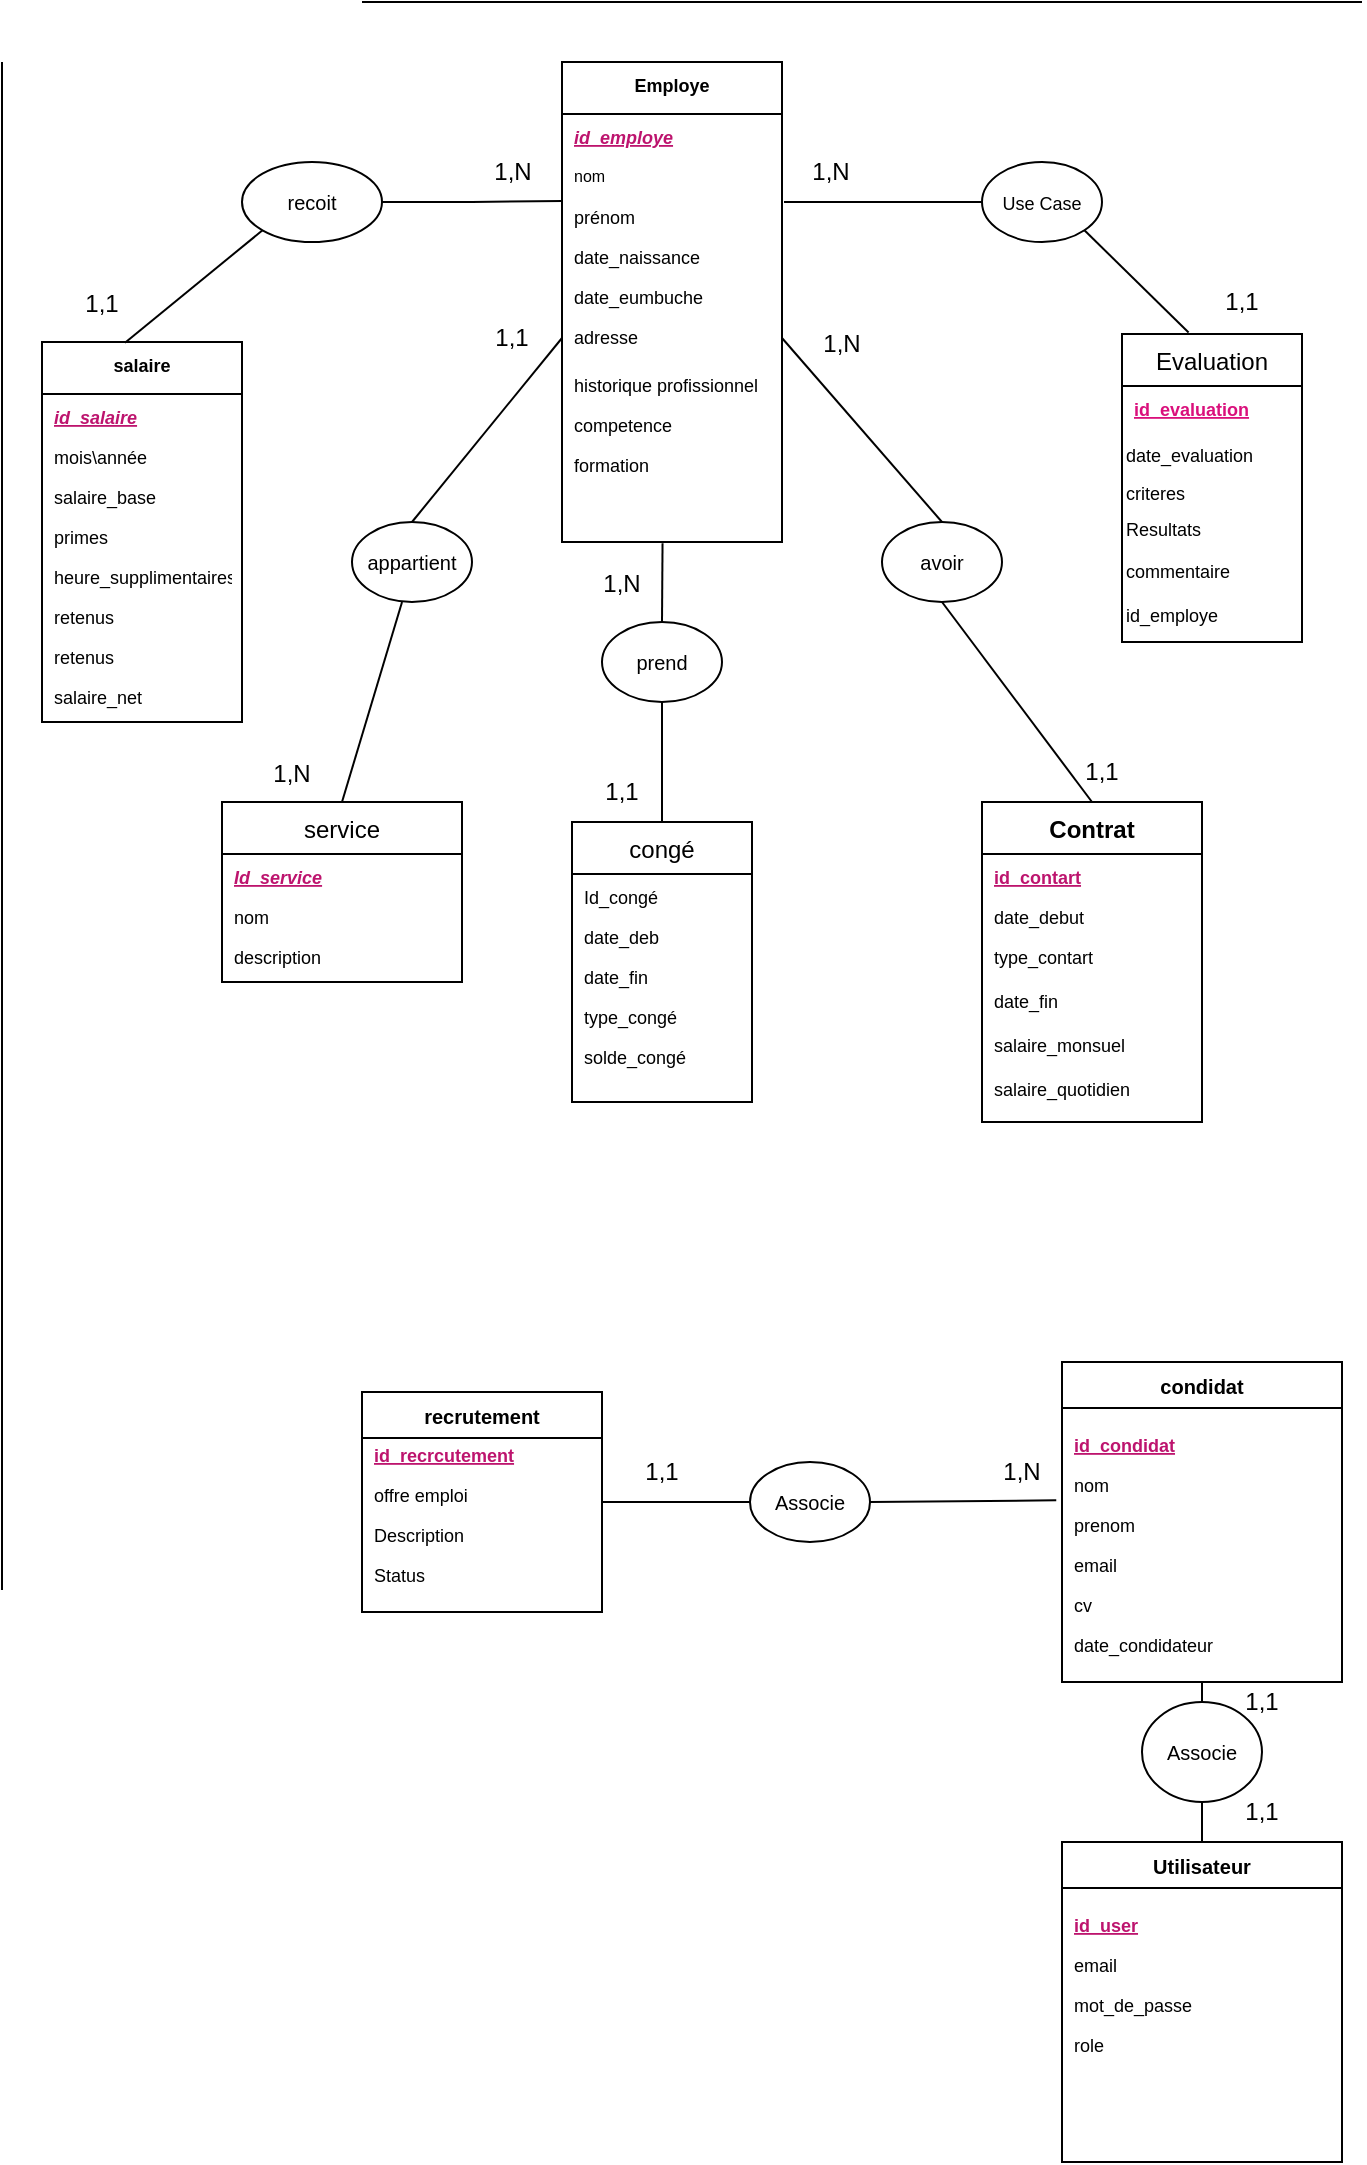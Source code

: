<mxfile version="25.0.3">
  <diagram id="C5RBs43oDa-KdzZeNtuy" name="Page-1">
    <mxGraphModel dx="1323" dy="700" grid="1" gridSize="10" guides="1" tooltips="1" connect="1" arrows="1" fold="1" page="1" pageScale="1" pageWidth="827" pageHeight="1169" math="0" shadow="0">
      <root>
        <mxCell id="WIyWlLk6GJQsqaUBKTNV-0" />
        <mxCell id="WIyWlLk6GJQsqaUBKTNV-1" parent="WIyWlLk6GJQsqaUBKTNV-0" />
        <mxCell id="SB-FFFIjVD-oxgu6gbSo-91" value="Employe" style="swimlane;fontStyle=1;align=center;verticalAlign=top;childLayout=stackLayout;horizontal=1;startSize=26;horizontalStack=0;resizeParent=1;resizeLast=0;collapsible=1;marginBottom=0;rounded=0;shadow=0;strokeWidth=1;fontSize=9;labelBackgroundColor=none;" vertex="1" parent="WIyWlLk6GJQsqaUBKTNV-1">
          <mxGeometry x="310" y="90" width="110" height="240" as="geometry">
            <mxRectangle x="230" y="140" width="160" height="26" as="alternateBounds" />
          </mxGeometry>
        </mxCell>
        <mxCell id="SB-FFFIjVD-oxgu6gbSo-92" value="id_employe" style="text;align=left;verticalAlign=top;spacingLeft=4;spacingRight=4;overflow=hidden;rotatable=0;points=[[0,0.5],[1,0.5]];portConstraint=eastwest;fontSize=9;fontStyle=7;labelBackgroundColor=none;fontColor=#BD146E;" vertex="1" parent="SB-FFFIjVD-oxgu6gbSo-91">
          <mxGeometry y="26" width="110" height="20" as="geometry" />
        </mxCell>
        <mxCell id="SB-FFFIjVD-oxgu6gbSo-93" value="nom " style="text;align=left;verticalAlign=top;spacingLeft=4;spacingRight=4;overflow=hidden;rotatable=0;points=[[0,0.5],[1,0.5]];portConstraint=eastwest;fontSize=8;labelBackgroundColor=none;" vertex="1" parent="SB-FFFIjVD-oxgu6gbSo-91">
          <mxGeometry y="46" width="110" height="20" as="geometry" />
        </mxCell>
        <mxCell id="SB-FFFIjVD-oxgu6gbSo-94" value="prénom" style="text;align=left;verticalAlign=top;spacingLeft=4;spacingRight=4;overflow=hidden;rotatable=0;points=[[0,0.5],[1,0.5]];portConstraint=eastwest;fontSize=9;labelBackgroundColor=none;" vertex="1" parent="SB-FFFIjVD-oxgu6gbSo-91">
          <mxGeometry y="66" width="110" height="20" as="geometry" />
        </mxCell>
        <mxCell id="SB-FFFIjVD-oxgu6gbSo-95" value="date_naissance" style="text;align=left;verticalAlign=top;spacingLeft=4;spacingRight=4;overflow=hidden;rotatable=0;points=[[0,0.5],[1,0.5]];portConstraint=eastwest;fontSize=9;labelBackgroundColor=none;" vertex="1" parent="SB-FFFIjVD-oxgu6gbSo-91">
          <mxGeometry y="86" width="110" height="20" as="geometry" />
        </mxCell>
        <mxCell id="SB-FFFIjVD-oxgu6gbSo-96" value="date_eumbuche" style="text;align=left;verticalAlign=top;spacingLeft=4;spacingRight=4;overflow=hidden;rotatable=0;points=[[0,0.5],[1,0.5]];portConstraint=eastwest;fontSize=9;labelBackgroundColor=none;" vertex="1" parent="SB-FFFIjVD-oxgu6gbSo-91">
          <mxGeometry y="106" width="110" height="20" as="geometry" />
        </mxCell>
        <mxCell id="SB-FFFIjVD-oxgu6gbSo-97" value="adresse" style="text;align=left;verticalAlign=top;spacingLeft=4;spacingRight=4;overflow=hidden;rotatable=0;points=[[0,0.5],[1,0.5]];portConstraint=eastwest;fontSize=9;labelBackgroundColor=none;" vertex="1" parent="SB-FFFIjVD-oxgu6gbSo-91">
          <mxGeometry y="126" width="110" height="24" as="geometry" />
        </mxCell>
        <mxCell id="SB-FFFIjVD-oxgu6gbSo-98" value="historique profissionnel" style="text;align=left;verticalAlign=top;spacingLeft=4;spacingRight=4;overflow=hidden;rotatable=0;points=[[0,0.5],[1,0.5]];portConstraint=eastwest;fontSize=9;labelBackgroundColor=none;" vertex="1" parent="SB-FFFIjVD-oxgu6gbSo-91">
          <mxGeometry y="150" width="110" height="20" as="geometry" />
        </mxCell>
        <mxCell id="SB-FFFIjVD-oxgu6gbSo-99" value="competence" style="text;align=left;verticalAlign=top;spacingLeft=4;spacingRight=4;overflow=hidden;rotatable=0;points=[[0,0.5],[1,0.5]];portConstraint=eastwest;fontSize=9;labelBackgroundColor=none;" vertex="1" parent="SB-FFFIjVD-oxgu6gbSo-91">
          <mxGeometry y="170" width="110" height="20" as="geometry" />
        </mxCell>
        <mxCell id="SB-FFFIjVD-oxgu6gbSo-100" value="formation " style="text;align=left;verticalAlign=top;spacingLeft=4;spacingRight=4;overflow=hidden;rotatable=0;points=[[0,0.5],[1,0.5]];portConstraint=eastwest;fontSize=9;labelBackgroundColor=none;" vertex="1" parent="SB-FFFIjVD-oxgu6gbSo-91">
          <mxGeometry y="190" width="110" height="20" as="geometry" />
        </mxCell>
        <mxCell id="SB-FFFIjVD-oxgu6gbSo-101" value="salaire" style="swimlane;fontStyle=1;align=center;verticalAlign=top;childLayout=stackLayout;horizontal=1;startSize=26;horizontalStack=0;resizeParent=1;resizeLast=0;collapsible=1;marginBottom=0;rounded=0;shadow=0;strokeWidth=1;fontSize=9;labelBackgroundColor=none;" vertex="1" parent="WIyWlLk6GJQsqaUBKTNV-1">
          <mxGeometry x="50" y="230" width="100" height="190" as="geometry">
            <mxRectangle x="130" y="380" width="160" height="26" as="alternateBounds" />
          </mxGeometry>
        </mxCell>
        <mxCell id="SB-FFFIjVD-oxgu6gbSo-102" value="id_salaire" style="text;align=left;verticalAlign=top;spacingLeft=4;spacingRight=4;overflow=hidden;rotatable=0;points=[[0,0.5],[1,0.5]];portConstraint=eastwest;fontSize=9;fontStyle=7;labelBackgroundColor=none;fontColor=#BD146E;" vertex="1" parent="SB-FFFIjVD-oxgu6gbSo-101">
          <mxGeometry y="26" width="100" height="20" as="geometry" />
        </mxCell>
        <mxCell id="SB-FFFIjVD-oxgu6gbSo-103" value="mois\année" style="text;align=left;verticalAlign=top;spacingLeft=4;spacingRight=4;overflow=hidden;rotatable=0;points=[[0,0.5],[1,0.5]];portConstraint=eastwest;fontSize=9;labelBackgroundColor=none;" vertex="1" parent="SB-FFFIjVD-oxgu6gbSo-101">
          <mxGeometry y="46" width="100" height="20" as="geometry" />
        </mxCell>
        <mxCell id="SB-FFFIjVD-oxgu6gbSo-104" value="salaire_base" style="text;align=left;verticalAlign=top;spacingLeft=4;spacingRight=4;overflow=hidden;rotatable=0;points=[[0,0.5],[1,0.5]];portConstraint=eastwest;fontSize=9;labelBackgroundColor=none;" vertex="1" parent="SB-FFFIjVD-oxgu6gbSo-101">
          <mxGeometry y="66" width="100" height="20" as="geometry" />
        </mxCell>
        <mxCell id="SB-FFFIjVD-oxgu6gbSo-105" value="primes" style="text;align=left;verticalAlign=top;spacingLeft=4;spacingRight=4;overflow=hidden;rotatable=0;points=[[0,0.5],[1,0.5]];portConstraint=eastwest;fontSize=9;labelBackgroundColor=none;" vertex="1" parent="SB-FFFIjVD-oxgu6gbSo-101">
          <mxGeometry y="86" width="100" height="20" as="geometry" />
        </mxCell>
        <mxCell id="SB-FFFIjVD-oxgu6gbSo-106" value="heure_supplimentaires" style="text;align=left;verticalAlign=top;spacingLeft=4;spacingRight=4;overflow=hidden;rotatable=0;points=[[0,0.5],[1,0.5]];portConstraint=eastwest;fontSize=9;labelBackgroundColor=none;" vertex="1" parent="SB-FFFIjVD-oxgu6gbSo-101">
          <mxGeometry y="106" width="100" height="20" as="geometry" />
        </mxCell>
        <mxCell id="SB-FFFIjVD-oxgu6gbSo-107" value="retenus" style="text;align=left;verticalAlign=top;spacingLeft=4;spacingRight=4;overflow=hidden;rotatable=0;points=[[0,0.5],[1,0.5]];portConstraint=eastwest;fontSize=9;labelBackgroundColor=none;" vertex="1" parent="SB-FFFIjVD-oxgu6gbSo-101">
          <mxGeometry y="126" width="100" height="20" as="geometry" />
        </mxCell>
        <mxCell id="SB-FFFIjVD-oxgu6gbSo-108" value="retenus" style="text;align=left;verticalAlign=top;spacingLeft=4;spacingRight=4;overflow=hidden;rotatable=0;points=[[0,0.5],[1,0.5]];portConstraint=eastwest;fontSize=9;labelBackgroundColor=none;" vertex="1" parent="SB-FFFIjVD-oxgu6gbSo-101">
          <mxGeometry y="146" width="100" height="20" as="geometry" />
        </mxCell>
        <mxCell id="SB-FFFIjVD-oxgu6gbSo-109" value="salaire_net" style="text;align=left;verticalAlign=top;spacingLeft=4;spacingRight=4;overflow=hidden;rotatable=0;points=[[0,0.5],[1,0.5]];portConstraint=eastwest;fontSize=9;labelBackgroundColor=none;" vertex="1" parent="SB-FFFIjVD-oxgu6gbSo-101">
          <mxGeometry y="166" width="100" height="20" as="geometry" />
        </mxCell>
        <mxCell id="SB-FFFIjVD-oxgu6gbSo-110" value="service" style="swimlane;fontStyle=0;align=center;verticalAlign=top;childLayout=stackLayout;horizontal=1;startSize=26;horizontalStack=0;resizeParent=1;resizeLast=0;collapsible=1;marginBottom=0;rounded=0;shadow=0;strokeWidth=1;labelBackgroundColor=none;" vertex="1" parent="WIyWlLk6GJQsqaUBKTNV-1">
          <mxGeometry x="140" y="460" width="120" height="90" as="geometry">
            <mxRectangle x="340" y="380" width="170" height="26" as="alternateBounds" />
          </mxGeometry>
        </mxCell>
        <mxCell id="SB-FFFIjVD-oxgu6gbSo-111" value="Id_service" style="text;align=left;verticalAlign=top;spacingLeft=4;spacingRight=4;overflow=hidden;rotatable=0;points=[[0,0.5],[1,0.5]];portConstraint=eastwest;fontSize=9;fontStyle=7;labelBackgroundColor=none;fontColor=#BD146E;" vertex="1" parent="SB-FFFIjVD-oxgu6gbSo-110">
          <mxGeometry y="26" width="120" height="20" as="geometry" />
        </mxCell>
        <mxCell id="SB-FFFIjVD-oxgu6gbSo-112" value="nom" style="text;align=left;verticalAlign=top;spacingLeft=4;spacingRight=4;overflow=hidden;rotatable=0;points=[[0,0.5],[1,0.5]];portConstraint=eastwest;fontSize=9;labelBackgroundColor=none;" vertex="1" parent="SB-FFFIjVD-oxgu6gbSo-110">
          <mxGeometry y="46" width="120" height="20" as="geometry" />
        </mxCell>
        <mxCell id="SB-FFFIjVD-oxgu6gbSo-113" value="description" style="text;align=left;verticalAlign=top;spacingLeft=4;spacingRight=4;overflow=hidden;rotatable=0;points=[[0,0.5],[1,0.5]];portConstraint=eastwest;fontSize=9;labelBackgroundColor=none;" vertex="1" parent="SB-FFFIjVD-oxgu6gbSo-110">
          <mxGeometry y="66" width="120" height="20" as="geometry" />
        </mxCell>
        <mxCell id="SB-FFFIjVD-oxgu6gbSo-114" value="congé" style="swimlane;fontStyle=0;align=center;verticalAlign=top;childLayout=stackLayout;horizontal=1;startSize=26;horizontalStack=0;resizeParent=1;resizeLast=0;collapsible=1;marginBottom=0;rounded=0;shadow=0;strokeWidth=1;labelBackgroundColor=none;" vertex="1" parent="WIyWlLk6GJQsqaUBKTNV-1">
          <mxGeometry x="315" y="470" width="90" height="140" as="geometry">
            <mxRectangle x="550" y="140" width="160" height="26" as="alternateBounds" />
          </mxGeometry>
        </mxCell>
        <mxCell id="SB-FFFIjVD-oxgu6gbSo-115" value="Id_congé" style="text;align=left;verticalAlign=top;spacingLeft=4;spacingRight=4;overflow=hidden;rotatable=0;points=[[0,0.5],[1,0.5]];portConstraint=eastwest;fontSize=9;labelBackgroundColor=none;" vertex="1" parent="SB-FFFIjVD-oxgu6gbSo-114">
          <mxGeometry y="26" width="90" height="20" as="geometry" />
        </mxCell>
        <mxCell id="SB-FFFIjVD-oxgu6gbSo-116" value="date_deb" style="text;align=left;verticalAlign=top;spacingLeft=4;spacingRight=4;overflow=hidden;rotatable=0;points=[[0,0.5],[1,0.5]];portConstraint=eastwest;fontSize=9;labelBackgroundColor=none;" vertex="1" parent="SB-FFFIjVD-oxgu6gbSo-114">
          <mxGeometry y="46" width="90" height="20" as="geometry" />
        </mxCell>
        <mxCell id="SB-FFFIjVD-oxgu6gbSo-117" value="date_fin" style="text;align=left;verticalAlign=top;spacingLeft=4;spacingRight=4;overflow=hidden;rotatable=0;points=[[0,0.5],[1,0.5]];portConstraint=eastwest;fontSize=9;labelBackgroundColor=none;" vertex="1" parent="SB-FFFIjVD-oxgu6gbSo-114">
          <mxGeometry y="66" width="90" height="20" as="geometry" />
        </mxCell>
        <mxCell id="SB-FFFIjVD-oxgu6gbSo-118" value="type_congé" style="text;align=left;verticalAlign=top;spacingLeft=4;spacingRight=4;overflow=hidden;rotatable=0;points=[[0,0.5],[1,0.5]];portConstraint=eastwest;fontSize=9;labelBackgroundColor=none;" vertex="1" parent="SB-FFFIjVD-oxgu6gbSo-114">
          <mxGeometry y="86" width="90" height="20" as="geometry" />
        </mxCell>
        <mxCell id="SB-FFFIjVD-oxgu6gbSo-119" value="solde_congé" style="text;align=left;verticalAlign=top;spacingLeft=4;spacingRight=4;overflow=hidden;rotatable=0;points=[[0,0.5],[1,0.5]];portConstraint=eastwest;fontSize=9;labelBackgroundColor=none;" vertex="1" parent="SB-FFFIjVD-oxgu6gbSo-114">
          <mxGeometry y="106" width="90" height="20" as="geometry" />
        </mxCell>
        <mxCell id="SB-FFFIjVD-oxgu6gbSo-120" value="Contrat" style="swimlane;fontStyle=1;align=center;verticalAlign=top;childLayout=stackLayout;horizontal=1;startSize=26;horizontalStack=0;resizeParent=1;resizeLast=0;collapsible=1;marginBottom=0;rounded=0;shadow=0;strokeWidth=1;labelBackgroundColor=none;" vertex="1" parent="WIyWlLk6GJQsqaUBKTNV-1">
          <mxGeometry x="520" y="460" width="110" height="160" as="geometry">
            <mxRectangle x="340" y="380" width="170" height="26" as="alternateBounds" />
          </mxGeometry>
        </mxCell>
        <mxCell id="SB-FFFIjVD-oxgu6gbSo-121" value="id_contart" style="text;align=left;verticalAlign=top;spacingLeft=4;spacingRight=4;overflow=hidden;rotatable=0;points=[[0,0.5],[1,0.5]];portConstraint=eastwest;fontSize=9;fontStyle=5;labelBackgroundColor=none;fontColor=#BD146E;" vertex="1" parent="SB-FFFIjVD-oxgu6gbSo-120">
          <mxGeometry y="26" width="110" height="20" as="geometry" />
        </mxCell>
        <mxCell id="SB-FFFIjVD-oxgu6gbSo-122" value="date_debut" style="text;align=left;verticalAlign=top;spacingLeft=4;spacingRight=4;overflow=hidden;rotatable=0;points=[[0,0.5],[1,0.5]];portConstraint=eastwest;fontSize=9;labelBackgroundColor=none;" vertex="1" parent="SB-FFFIjVD-oxgu6gbSo-120">
          <mxGeometry y="46" width="110" height="20" as="geometry" />
        </mxCell>
        <mxCell id="SB-FFFIjVD-oxgu6gbSo-123" value="type_contart&#xa;&#xa;date_fin &#xa;&#xa;salaire_monsuel&#xa;&#xa;salaire_quotidien&#xa;&#xa;" style="text;align=left;verticalAlign=top;spacingLeft=4;spacingRight=4;overflow=hidden;rotatable=0;points=[[0,0.5],[1,0.5]];portConstraint=eastwest;fontSize=9;labelBackgroundColor=none;" vertex="1" parent="SB-FFFIjVD-oxgu6gbSo-120">
          <mxGeometry y="66" width="110" height="94" as="geometry" />
        </mxCell>
        <mxCell id="SB-FFFIjVD-oxgu6gbSo-124" value="Evaluation" style="swimlane;fontStyle=0;align=center;verticalAlign=top;childLayout=stackLayout;horizontal=1;startSize=26;horizontalStack=0;resizeParent=1;resizeLast=0;collapsible=1;marginBottom=0;rounded=0;shadow=0;strokeWidth=1;labelBackgroundColor=none;" vertex="1" parent="WIyWlLk6GJQsqaUBKTNV-1">
          <mxGeometry x="590" y="226" width="90" height="154" as="geometry">
            <mxRectangle x="340" y="380" width="170" height="26" as="alternateBounds" />
          </mxGeometry>
        </mxCell>
        <mxCell id="SB-FFFIjVD-oxgu6gbSo-125" value="id_evaluation&#xa;&#xa;" style="text;align=left;verticalAlign=top;spacingLeft=4;spacingRight=4;overflow=hidden;rotatable=0;points=[[0,0.5],[1,0.5]];portConstraint=eastwest;fontSize=9;labelBackgroundColor=none;fontColor=#da107c;fontStyle=5" vertex="1" parent="SB-FFFIjVD-oxgu6gbSo-124">
          <mxGeometry y="26" width="90" height="24" as="geometry" />
        </mxCell>
        <mxCell id="SB-FFFIjVD-oxgu6gbSo-126" value="&lt;font style=&quot;font-size: 9px;&quot;&gt;date_evaluation&amp;nbsp;&lt;/font&gt;" style="text;html=1;align=left;verticalAlign=middle;whiteSpace=wrap;rounded=0;" vertex="1" parent="SB-FFFIjVD-oxgu6gbSo-124">
          <mxGeometry y="50" width="90" height="20" as="geometry" />
        </mxCell>
        <mxCell id="SB-FFFIjVD-oxgu6gbSo-127" value="criteres" style="text;html=1;align=left;verticalAlign=middle;whiteSpace=wrap;rounded=0;fontSize=9;" vertex="1" parent="SB-FFFIjVD-oxgu6gbSo-124">
          <mxGeometry y="70" width="90" height="20" as="geometry" />
        </mxCell>
        <mxCell id="SB-FFFIjVD-oxgu6gbSo-128" value="&lt;font size=&quot;1&quot;&gt;appartient&lt;/font&gt;" style="ellipse;whiteSpace=wrap;html=1;labelBackgroundColor=none;" vertex="1" parent="WIyWlLk6GJQsqaUBKTNV-1">
          <mxGeometry x="205" y="320" width="60" height="40" as="geometry" />
        </mxCell>
        <mxCell id="SB-FFFIjVD-oxgu6gbSo-129" value="&lt;font size=&quot;1&quot;&gt;prend&lt;/font&gt;" style="ellipse;whiteSpace=wrap;html=1;labelBackgroundColor=none;" vertex="1" parent="WIyWlLk6GJQsqaUBKTNV-1">
          <mxGeometry x="330" y="370" width="60" height="40" as="geometry" />
        </mxCell>
        <mxCell id="SB-FFFIjVD-oxgu6gbSo-130" value="&lt;font style=&quot;font-size: 9px;&quot;&gt;Use Case&lt;/font&gt;" style="ellipse;whiteSpace=wrap;html=1;labelBackgroundColor=none;" vertex="1" parent="WIyWlLk6GJQsqaUBKTNV-1">
          <mxGeometry x="520" y="140" width="60" height="40" as="geometry" />
        </mxCell>
        <mxCell id="SB-FFFIjVD-oxgu6gbSo-131" value="&lt;font size=&quot;1&quot;&gt;avoir&lt;/font&gt;" style="ellipse;whiteSpace=wrap;html=1;labelBackgroundColor=none;" vertex="1" parent="WIyWlLk6GJQsqaUBKTNV-1">
          <mxGeometry x="470" y="320" width="60" height="40" as="geometry" />
        </mxCell>
        <mxCell id="SB-FFFIjVD-oxgu6gbSo-132" value="&lt;font size=&quot;1&quot;&gt;recoit&lt;/font&gt;" style="ellipse;whiteSpace=wrap;html=1;labelBackgroundColor=none;" vertex="1" parent="WIyWlLk6GJQsqaUBKTNV-1">
          <mxGeometry x="150" y="140" width="70" height="40" as="geometry" />
        </mxCell>
        <mxCell id="SB-FFFIjVD-oxgu6gbSo-133" value="" style="endArrow=none;html=1;edgeStyle=orthogonalEdgeStyle;rounded=0;entryX=0.004;entryY=0.172;entryDx=0;entryDy=0;entryPerimeter=0;labelBackgroundColor=none;fontColor=default;" edge="1" parent="WIyWlLk6GJQsqaUBKTNV-1" source="SB-FFFIjVD-oxgu6gbSo-132" target="SB-FFFIjVD-oxgu6gbSo-94">
          <mxGeometry relative="1" as="geometry">
            <mxPoint x="210" y="230" as="sourcePoint" />
            <mxPoint x="370" y="230" as="targetPoint" />
          </mxGeometry>
        </mxCell>
        <mxCell id="SB-FFFIjVD-oxgu6gbSo-134" value="1,N" style="text;html=1;align=center;verticalAlign=middle;resizable=0;points=[];autosize=1;strokeColor=none;fillColor=none;labelBackgroundColor=none;" vertex="1" parent="WIyWlLk6GJQsqaUBKTNV-1">
          <mxGeometry x="265" y="130" width="40" height="30" as="geometry" />
        </mxCell>
        <mxCell id="SB-FFFIjVD-oxgu6gbSo-135" value="" style="endArrow=none;html=1;rounded=0;exitX=0.415;exitY=0.002;exitDx=0;exitDy=0;exitPerimeter=0;entryX=0;entryY=1;entryDx=0;entryDy=0;labelBackgroundColor=none;fontColor=default;" edge="1" parent="WIyWlLk6GJQsqaUBKTNV-1" source="SB-FFFIjVD-oxgu6gbSo-101" target="SB-FFFIjVD-oxgu6gbSo-132">
          <mxGeometry width="50" height="50" relative="1" as="geometry">
            <mxPoint x="80" y="210" as="sourcePoint" />
            <mxPoint x="130" y="160" as="targetPoint" />
          </mxGeometry>
        </mxCell>
        <mxCell id="SB-FFFIjVD-oxgu6gbSo-136" value="1,1" style="text;html=1;align=center;verticalAlign=middle;whiteSpace=wrap;rounded=0;labelBackgroundColor=none;" vertex="1" parent="WIyWlLk6GJQsqaUBKTNV-1">
          <mxGeometry x="50" y="196" width="60" height="30" as="geometry" />
        </mxCell>
        <mxCell id="SB-FFFIjVD-oxgu6gbSo-137" value="" style="endArrow=none;html=1;rounded=0;entryX=0;entryY=0.5;entryDx=0;entryDy=0;exitX=0.5;exitY=0;exitDx=0;exitDy=0;labelBackgroundColor=none;fontColor=default;" edge="1" parent="WIyWlLk6GJQsqaUBKTNV-1" source="SB-FFFIjVD-oxgu6gbSo-128" target="SB-FFFIjVD-oxgu6gbSo-97">
          <mxGeometry width="50" height="50" relative="1" as="geometry">
            <mxPoint x="250" y="320" as="sourcePoint" />
            <mxPoint x="290" y="260" as="targetPoint" />
          </mxGeometry>
        </mxCell>
        <mxCell id="SB-FFFIjVD-oxgu6gbSo-138" value="" style="endArrow=none;html=1;rounded=0;entryX=0.417;entryY=1;entryDx=0;entryDy=0;entryPerimeter=0;exitX=0.5;exitY=0;exitDx=0;exitDy=0;labelBackgroundColor=none;fontColor=default;" edge="1" parent="WIyWlLk6GJQsqaUBKTNV-1" source="SB-FFFIjVD-oxgu6gbSo-110" target="SB-FFFIjVD-oxgu6gbSo-128">
          <mxGeometry width="50" height="50" relative="1" as="geometry">
            <mxPoint x="190" y="420" as="sourcePoint" />
            <mxPoint x="240" y="370" as="targetPoint" />
          </mxGeometry>
        </mxCell>
        <mxCell id="SB-FFFIjVD-oxgu6gbSo-139" value="1,1" style="text;html=1;align=center;verticalAlign=middle;whiteSpace=wrap;rounded=0;labelBackgroundColor=none;" vertex="1" parent="WIyWlLk6GJQsqaUBKTNV-1">
          <mxGeometry x="255" y="213" width="60" height="30" as="geometry" />
        </mxCell>
        <mxCell id="SB-FFFIjVD-oxgu6gbSo-140" value="1,N" style="text;html=1;align=center;verticalAlign=middle;whiteSpace=wrap;rounded=0;labelBackgroundColor=none;" vertex="1" parent="WIyWlLk6GJQsqaUBKTNV-1">
          <mxGeometry x="145" y="431" width="60" height="30" as="geometry" />
        </mxCell>
        <mxCell id="SB-FFFIjVD-oxgu6gbSo-141" value="" style="endArrow=none;html=1;rounded=0;exitX=0.5;exitY=0;exitDx=0;exitDy=0;entryX=0.457;entryY=1.022;entryDx=0;entryDy=0;entryPerimeter=0;labelBackgroundColor=none;fontColor=default;" edge="1" parent="WIyWlLk6GJQsqaUBKTNV-1" source="SB-FFFIjVD-oxgu6gbSo-129">
          <mxGeometry width="50" height="50" relative="1" as="geometry">
            <mxPoint x="320" y="370" as="sourcePoint" />
            <mxPoint x="360.27" y="330.66" as="targetPoint" />
          </mxGeometry>
        </mxCell>
        <mxCell id="SB-FFFIjVD-oxgu6gbSo-142" value="" style="endArrow=none;html=1;rounded=0;exitX=0.5;exitY=0;exitDx=0;exitDy=0;entryX=0.5;entryY=1;entryDx=0;entryDy=0;labelBackgroundColor=none;fontColor=default;" edge="1" parent="WIyWlLk6GJQsqaUBKTNV-1" source="SB-FFFIjVD-oxgu6gbSo-114" target="SB-FFFIjVD-oxgu6gbSo-129">
          <mxGeometry width="50" height="50" relative="1" as="geometry">
            <mxPoint x="360" y="460" as="sourcePoint" />
            <mxPoint x="410" y="410" as="targetPoint" />
          </mxGeometry>
        </mxCell>
        <mxCell id="SB-FFFIjVD-oxgu6gbSo-143" value="1,N" style="text;html=1;align=center;verticalAlign=middle;whiteSpace=wrap;rounded=0;labelBackgroundColor=none;" vertex="1" parent="WIyWlLk6GJQsqaUBKTNV-1">
          <mxGeometry x="310" y="336" width="60" height="30" as="geometry" />
        </mxCell>
        <mxCell id="SB-FFFIjVD-oxgu6gbSo-144" value="1,1" style="text;html=1;align=center;verticalAlign=middle;whiteSpace=wrap;rounded=0;labelBackgroundColor=none;" vertex="1" parent="WIyWlLk6GJQsqaUBKTNV-1">
          <mxGeometry x="310" y="440" width="60" height="30" as="geometry" />
        </mxCell>
        <mxCell id="SB-FFFIjVD-oxgu6gbSo-145" value="" style="endArrow=none;html=1;rounded=0;exitX=1;exitY=0.5;exitDx=0;exitDy=0;entryX=0.5;entryY=0;entryDx=0;entryDy=0;labelBackgroundColor=none;fontColor=default;" edge="1" parent="WIyWlLk6GJQsqaUBKTNV-1" source="SB-FFFIjVD-oxgu6gbSo-97" target="SB-FFFIjVD-oxgu6gbSo-131">
          <mxGeometry width="50" height="50" relative="1" as="geometry">
            <mxPoint x="450" y="240" as="sourcePoint" />
            <mxPoint x="500" y="190" as="targetPoint" />
          </mxGeometry>
        </mxCell>
        <mxCell id="SB-FFFIjVD-oxgu6gbSo-146" value="" style="endArrow=none;html=1;rounded=0;entryX=0.5;entryY=1;entryDx=0;entryDy=0;exitX=0.5;exitY=0;exitDx=0;exitDy=0;labelBackgroundColor=none;fontColor=default;" edge="1" parent="WIyWlLk6GJQsqaUBKTNV-1" source="SB-FFFIjVD-oxgu6gbSo-120" target="SB-FFFIjVD-oxgu6gbSo-131">
          <mxGeometry width="50" height="50" relative="1" as="geometry">
            <mxPoint x="600" y="420" as="sourcePoint" />
            <mxPoint x="650" y="370" as="targetPoint" />
          </mxGeometry>
        </mxCell>
        <mxCell id="SB-FFFIjVD-oxgu6gbSo-147" value="" style="endArrow=none;html=1;rounded=0;entryX=0;entryY=0.5;entryDx=0;entryDy=0;labelBackgroundColor=none;fontColor=default;" edge="1" parent="WIyWlLk6GJQsqaUBKTNV-1" target="SB-FFFIjVD-oxgu6gbSo-130">
          <mxGeometry width="50" height="50" relative="1" as="geometry">
            <mxPoint x="421" y="160" as="sourcePoint" />
            <mxPoint x="500" y="90" as="targetPoint" />
          </mxGeometry>
        </mxCell>
        <mxCell id="SB-FFFIjVD-oxgu6gbSo-148" value="" style="endArrow=none;html=1;rounded=0;exitX=1;exitY=1;exitDx=0;exitDy=0;entryX=0.37;entryY=-0.005;entryDx=0;entryDy=0;entryPerimeter=0;labelBackgroundColor=none;fontColor=default;" edge="1" parent="WIyWlLk6GJQsqaUBKTNV-1" source="SB-FFFIjVD-oxgu6gbSo-130" target="SB-FFFIjVD-oxgu6gbSo-124">
          <mxGeometry width="50" height="50" relative="1" as="geometry">
            <mxPoint x="550" y="250" as="sourcePoint" />
            <mxPoint x="600" y="200" as="targetPoint" />
          </mxGeometry>
        </mxCell>
        <mxCell id="SB-FFFIjVD-oxgu6gbSo-149" value="1,N" style="text;html=1;align=center;verticalAlign=middle;whiteSpace=wrap;rounded=0;labelBackgroundColor=none;" vertex="1" parent="WIyWlLk6GJQsqaUBKTNV-1">
          <mxGeometry x="420" y="216" width="60" height="30" as="geometry" />
        </mxCell>
        <mxCell id="SB-FFFIjVD-oxgu6gbSo-150" value="1,1" style="text;html=1;align=center;verticalAlign=middle;whiteSpace=wrap;rounded=0;labelBackgroundColor=none;" vertex="1" parent="WIyWlLk6GJQsqaUBKTNV-1">
          <mxGeometry x="550" y="430" width="60" height="30" as="geometry" />
        </mxCell>
        <mxCell id="SB-FFFIjVD-oxgu6gbSo-151" value="Resultats&lt;div&gt;&lt;br&gt;&lt;div&gt;&lt;font&gt;commentaire&lt;/font&gt;&lt;/div&gt;&lt;/div&gt;&lt;div&gt;&lt;font&gt;&lt;br&gt;&lt;/font&gt;&lt;/div&gt;&lt;div&gt;&lt;font&gt;id_employe&lt;/font&gt;&lt;/div&gt;" style="text;html=1;align=left;verticalAlign=middle;whiteSpace=wrap;rounded=0;fontSize=9;" vertex="1" parent="WIyWlLk6GJQsqaUBKTNV-1">
          <mxGeometry x="590" y="330" width="90" height="30" as="geometry" />
        </mxCell>
        <mxCell id="SB-FFFIjVD-oxgu6gbSo-152" value="&lt;span style=&quot;font-size: 10px;&quot;&gt;recrutement&lt;/span&gt;" style="swimlane;whiteSpace=wrap;html=1;" vertex="1" parent="WIyWlLk6GJQsqaUBKTNV-1">
          <mxGeometry x="210" y="755" width="120" height="110" as="geometry" />
        </mxCell>
        <mxCell id="SB-FFFIjVD-oxgu6gbSo-153" value="id_recrcutement" style="text;align=left;verticalAlign=top;spacingLeft=4;spacingRight=4;overflow=hidden;rotatable=0;points=[[0,0.5],[1,0.5]];portConstraint=eastwest;fontSize=9;fontStyle=5;labelBackgroundColor=none;fontColor=#BD146E;" vertex="1" parent="SB-FFFIjVD-oxgu6gbSo-152">
          <mxGeometry y="20" width="120" height="20" as="geometry" />
        </mxCell>
        <mxCell id="SB-FFFIjVD-oxgu6gbSo-154" value="offre emploi" style="text;align=left;verticalAlign=top;spacingLeft=4;spacingRight=4;overflow=hidden;rotatable=0;points=[[0,0.5],[1,0.5]];portConstraint=eastwest;fontSize=9;fontStyle=0;labelBackgroundColor=none;fontColor=#000000;" vertex="1" parent="SB-FFFIjVD-oxgu6gbSo-152">
          <mxGeometry y="40" width="120" height="20" as="geometry" />
        </mxCell>
        <mxCell id="SB-FFFIjVD-oxgu6gbSo-155" value="Description" style="text;align=left;verticalAlign=top;spacingLeft=4;spacingRight=4;overflow=hidden;rotatable=0;points=[[0,0.5],[1,0.5]];portConstraint=eastwest;fontSize=9;fontStyle=0;labelBackgroundColor=none;fontColor=#000000;" vertex="1" parent="SB-FFFIjVD-oxgu6gbSo-152">
          <mxGeometry y="60" width="120" height="20" as="geometry" />
        </mxCell>
        <mxCell id="SB-FFFIjVD-oxgu6gbSo-156" value="Status" style="text;align=left;verticalAlign=top;spacingLeft=4;spacingRight=4;overflow=hidden;rotatable=0;points=[[0,0.5],[1,0.5]];portConstraint=eastwest;fontSize=9;fontStyle=0;labelBackgroundColor=none;fontColor=#000000;" vertex="1" parent="SB-FFFIjVD-oxgu6gbSo-152">
          <mxGeometry y="80" width="120" height="20" as="geometry" />
        </mxCell>
        <mxCell id="SB-FFFIjVD-oxgu6gbSo-157" value="&lt;span style=&quot;font-size: 10px;&quot;&gt;condidat&lt;/span&gt;" style="swimlane;whiteSpace=wrap;html=1;" vertex="1" parent="WIyWlLk6GJQsqaUBKTNV-1">
          <mxGeometry x="560" y="740" width="140" height="160" as="geometry" />
        </mxCell>
        <mxCell id="SB-FFFIjVD-oxgu6gbSo-158" value="id_condidat" style="text;align=left;verticalAlign=top;spacingLeft=4;spacingRight=4;overflow=hidden;rotatable=0;points=[[0,0.5],[1,0.5]];portConstraint=eastwest;fontSize=9;fontStyle=5;labelBackgroundColor=none;fontColor=#BD146E;" vertex="1" parent="SB-FFFIjVD-oxgu6gbSo-157">
          <mxGeometry y="30" width="120" height="20" as="geometry" />
        </mxCell>
        <mxCell id="SB-FFFIjVD-oxgu6gbSo-159" value="nom" style="text;align=left;verticalAlign=top;spacingLeft=4;spacingRight=4;overflow=hidden;rotatable=0;points=[[0,0.5],[1,0.5]];portConstraint=eastwest;fontSize=9;fontStyle=0;labelBackgroundColor=none;fontColor=#000000;" vertex="1" parent="SB-FFFIjVD-oxgu6gbSo-157">
          <mxGeometry y="50" width="120" height="20" as="geometry" />
        </mxCell>
        <mxCell id="SB-FFFIjVD-oxgu6gbSo-160" value="cv" style="text;align=left;verticalAlign=top;spacingLeft=4;spacingRight=4;overflow=hidden;rotatable=0;points=[[0,0.5],[1,0.5]];portConstraint=eastwest;fontSize=9;fontStyle=0;labelBackgroundColor=none;fontColor=#000000;" vertex="1" parent="SB-FFFIjVD-oxgu6gbSo-157">
          <mxGeometry y="110" width="140" height="20" as="geometry" />
        </mxCell>
        <mxCell id="SB-FFFIjVD-oxgu6gbSo-161" value="email" style="text;align=left;verticalAlign=top;spacingLeft=4;spacingRight=4;overflow=hidden;rotatable=0;points=[[0,0.5],[1,0.5]];portConstraint=eastwest;fontSize=9;fontStyle=0;labelBackgroundColor=none;fontColor=#000000;" vertex="1" parent="SB-FFFIjVD-oxgu6gbSo-157">
          <mxGeometry y="90" width="120" height="20" as="geometry" />
        </mxCell>
        <mxCell id="SB-FFFIjVD-oxgu6gbSo-162" value="prenom" style="text;align=left;verticalAlign=top;spacingLeft=4;spacingRight=4;overflow=hidden;rotatable=0;points=[[0,0.5],[1,0.5]];portConstraint=eastwest;fontSize=9;fontStyle=0;labelBackgroundColor=none;fontColor=#000000;" vertex="1" parent="SB-FFFIjVD-oxgu6gbSo-157">
          <mxGeometry y="70" width="120" height="20" as="geometry" />
        </mxCell>
        <mxCell id="SB-FFFIjVD-oxgu6gbSo-163" value="date_condidateur" style="text;align=left;verticalAlign=top;spacingLeft=4;spacingRight=4;overflow=hidden;rotatable=0;points=[[0,0.5],[1,0.5]];portConstraint=eastwest;fontSize=9;fontStyle=0;labelBackgroundColor=none;fontColor=#000000;" vertex="1" parent="SB-FFFIjVD-oxgu6gbSo-157">
          <mxGeometry y="130" width="140" height="20" as="geometry" />
        </mxCell>
        <mxCell id="SB-FFFIjVD-oxgu6gbSo-164" value="&lt;font size=&quot;1&quot;&gt;Associe&lt;/font&gt;" style="ellipse;whiteSpace=wrap;html=1;labelBackgroundColor=none;" vertex="1" parent="WIyWlLk6GJQsqaUBKTNV-1">
          <mxGeometry x="404" y="790" width="60" height="40" as="geometry" />
        </mxCell>
        <mxCell id="SB-FFFIjVD-oxgu6gbSo-165" value="" style="endArrow=none;html=1;rounded=0;exitX=1;exitY=0.5;exitDx=0;exitDy=0;entryX=0;entryY=0.5;entryDx=0;entryDy=0;" edge="1" parent="WIyWlLk6GJQsqaUBKTNV-1" source="SB-FFFIjVD-oxgu6gbSo-152" target="SB-FFFIjVD-oxgu6gbSo-164">
          <mxGeometry width="50" height="50" relative="1" as="geometry">
            <mxPoint x="360" y="790" as="sourcePoint" />
            <mxPoint x="410" y="740" as="targetPoint" />
          </mxGeometry>
        </mxCell>
        <mxCell id="SB-FFFIjVD-oxgu6gbSo-166" value="" style="endArrow=none;html=1;rounded=0;exitX=1;exitY=0.5;exitDx=0;exitDy=0;entryX=-0.024;entryY=-0.041;entryDx=0;entryDy=0;entryPerimeter=0;" edge="1" parent="WIyWlLk6GJQsqaUBKTNV-1" source="SB-FFFIjVD-oxgu6gbSo-164" target="SB-FFFIjVD-oxgu6gbSo-162">
          <mxGeometry width="50" height="50" relative="1" as="geometry">
            <mxPoint x="450" y="780" as="sourcePoint" />
            <mxPoint x="500" y="730" as="targetPoint" />
          </mxGeometry>
        </mxCell>
        <mxCell id="SB-FFFIjVD-oxgu6gbSo-167" value="1,1" style="text;html=1;align=center;verticalAlign=middle;whiteSpace=wrap;rounded=0;labelBackgroundColor=none;" vertex="1" parent="WIyWlLk6GJQsqaUBKTNV-1">
          <mxGeometry x="330" y="780" width="60" height="30" as="geometry" />
        </mxCell>
        <mxCell id="SB-FFFIjVD-oxgu6gbSo-168" value="1,N" style="text;html=1;align=center;verticalAlign=middle;whiteSpace=wrap;rounded=0;labelBackgroundColor=none;" vertex="1" parent="WIyWlLk6GJQsqaUBKTNV-1">
          <mxGeometry x="510" y="780" width="60" height="30" as="geometry" />
        </mxCell>
        <mxCell id="SB-FFFIjVD-oxgu6gbSo-169" value="" style="endArrow=none;html=1;rounded=0;" edge="1" parent="WIyWlLk6GJQsqaUBKTNV-1">
          <mxGeometry width="50" height="50" relative="1" as="geometry">
            <mxPoint x="210" y="60" as="sourcePoint" />
            <mxPoint x="710" y="60" as="targetPoint" />
          </mxGeometry>
        </mxCell>
        <mxCell id="SB-FFFIjVD-oxgu6gbSo-170" value="" style="endArrow=none;html=1;rounded=0;" edge="1" parent="WIyWlLk6GJQsqaUBKTNV-1">
          <mxGeometry width="50" height="50" relative="1" as="geometry">
            <mxPoint x="30" y="854" as="sourcePoint" />
            <mxPoint x="30" y="90" as="targetPoint" />
          </mxGeometry>
        </mxCell>
        <mxCell id="SB-FFFIjVD-oxgu6gbSo-171" value="&lt;span style=&quot;font-size: 10px;&quot;&gt;Utilisateur&lt;/span&gt;" style="swimlane;whiteSpace=wrap;html=1;" vertex="1" parent="WIyWlLk6GJQsqaUBKTNV-1">
          <mxGeometry x="560" y="980" width="140" height="160" as="geometry" />
        </mxCell>
        <mxCell id="SB-FFFIjVD-oxgu6gbSo-172" value="id_user" style="text;align=left;verticalAlign=top;spacingLeft=4;spacingRight=4;overflow=hidden;rotatable=0;points=[[0,0.5],[1,0.5]];portConstraint=eastwest;fontSize=9;fontStyle=5;labelBackgroundColor=none;fontColor=#BD146E;" vertex="1" parent="SB-FFFIjVD-oxgu6gbSo-171">
          <mxGeometry y="30" width="120" height="20" as="geometry" />
        </mxCell>
        <mxCell id="SB-FFFIjVD-oxgu6gbSo-173" value="email" style="text;align=left;verticalAlign=top;spacingLeft=4;spacingRight=4;overflow=hidden;rotatable=0;points=[[0,0.5],[1,0.5]];portConstraint=eastwest;fontSize=9;fontStyle=0;labelBackgroundColor=none;fontColor=#000000;" vertex="1" parent="SB-FFFIjVD-oxgu6gbSo-171">
          <mxGeometry y="50" width="120" height="20" as="geometry" />
        </mxCell>
        <mxCell id="SB-FFFIjVD-oxgu6gbSo-174" value="role" style="text;align=left;verticalAlign=top;spacingLeft=4;spacingRight=4;overflow=hidden;rotatable=0;points=[[0,0.5],[1,0.5]];portConstraint=eastwest;fontSize=9;fontStyle=0;labelBackgroundColor=none;fontColor=#000000;" vertex="1" parent="SB-FFFIjVD-oxgu6gbSo-171">
          <mxGeometry y="90" width="120" height="20" as="geometry" />
        </mxCell>
        <mxCell id="SB-FFFIjVD-oxgu6gbSo-175" value="mot_de_passe" style="text;align=left;verticalAlign=top;spacingLeft=4;spacingRight=4;overflow=hidden;rotatable=0;points=[[0,0.5],[1,0.5]];portConstraint=eastwest;fontSize=9;fontStyle=0;labelBackgroundColor=none;fontColor=#000000;" vertex="1" parent="SB-FFFIjVD-oxgu6gbSo-171">
          <mxGeometry y="70" width="120" height="20" as="geometry" />
        </mxCell>
        <mxCell id="SB-FFFIjVD-oxgu6gbSo-176" value="" style="endArrow=none;html=1;rounded=0;entryX=0.5;entryY=1;entryDx=0;entryDy=0;exitX=0.5;exitY=0;exitDx=0;exitDy=0;" edge="1" parent="WIyWlLk6GJQsqaUBKTNV-1" source="SB-FFFIjVD-oxgu6gbSo-171" target="SB-FFFIjVD-oxgu6gbSo-157">
          <mxGeometry width="50" height="50" relative="1" as="geometry">
            <mxPoint x="550" y="960" as="sourcePoint" />
            <mxPoint x="630" y="910" as="targetPoint" />
          </mxGeometry>
        </mxCell>
        <mxCell id="SB-FFFIjVD-oxgu6gbSo-177" value="&lt;font size=&quot;1&quot;&gt;Associe&lt;/font&gt;" style="ellipse;whiteSpace=wrap;html=1;labelBackgroundColor=none;" vertex="1" parent="WIyWlLk6GJQsqaUBKTNV-1">
          <mxGeometry x="600" y="910" width="60" height="50" as="geometry" />
        </mxCell>
        <mxCell id="SB-FFFIjVD-oxgu6gbSo-178" value="1,1" style="text;html=1;align=center;verticalAlign=middle;whiteSpace=wrap;rounded=0;labelBackgroundColor=none;" vertex="1" parent="WIyWlLk6GJQsqaUBKTNV-1">
          <mxGeometry x="630" y="950" width="60" height="30" as="geometry" />
        </mxCell>
        <mxCell id="SB-FFFIjVD-oxgu6gbSo-179" value="1,1" style="text;html=1;align=center;verticalAlign=middle;whiteSpace=wrap;rounded=0;labelBackgroundColor=none;" vertex="1" parent="WIyWlLk6GJQsqaUBKTNV-1">
          <mxGeometry x="630" y="890" width="60" height="40" as="geometry" />
        </mxCell>
        <mxCell id="SB-FFFIjVD-oxgu6gbSo-180" value="1,N" style="text;html=1;align=center;verticalAlign=middle;resizable=0;points=[];autosize=1;strokeColor=none;fillColor=none;labelBackgroundColor=none;" vertex="1" parent="WIyWlLk6GJQsqaUBKTNV-1">
          <mxGeometry x="424" y="130" width="40" height="30" as="geometry" />
        </mxCell>
        <mxCell id="SB-FFFIjVD-oxgu6gbSo-181" value="1,1" style="text;html=1;align=center;verticalAlign=middle;whiteSpace=wrap;rounded=0;labelBackgroundColor=none;" vertex="1" parent="WIyWlLk6GJQsqaUBKTNV-1">
          <mxGeometry x="620" y="196" width="60" height="27" as="geometry" />
        </mxCell>
      </root>
    </mxGraphModel>
  </diagram>
</mxfile>
